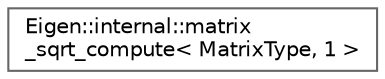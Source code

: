 digraph "类继承关系图"
{
 // LATEX_PDF_SIZE
  bgcolor="transparent";
  edge [fontname=Helvetica,fontsize=10,labelfontname=Helvetica,labelfontsize=10];
  node [fontname=Helvetica,fontsize=10,shape=box,height=0.2,width=0.4];
  rankdir="LR";
  Node0 [id="Node000000",label="Eigen::internal::matrix\l_sqrt_compute\< MatrixType, 1 \>",height=0.2,width=0.4,color="grey40", fillcolor="white", style="filled",URL="$struct_eigen_1_1internal_1_1matrix__sqrt__compute_3_01_matrix_type_00_011_01_4.html",tooltip=" "];
}

